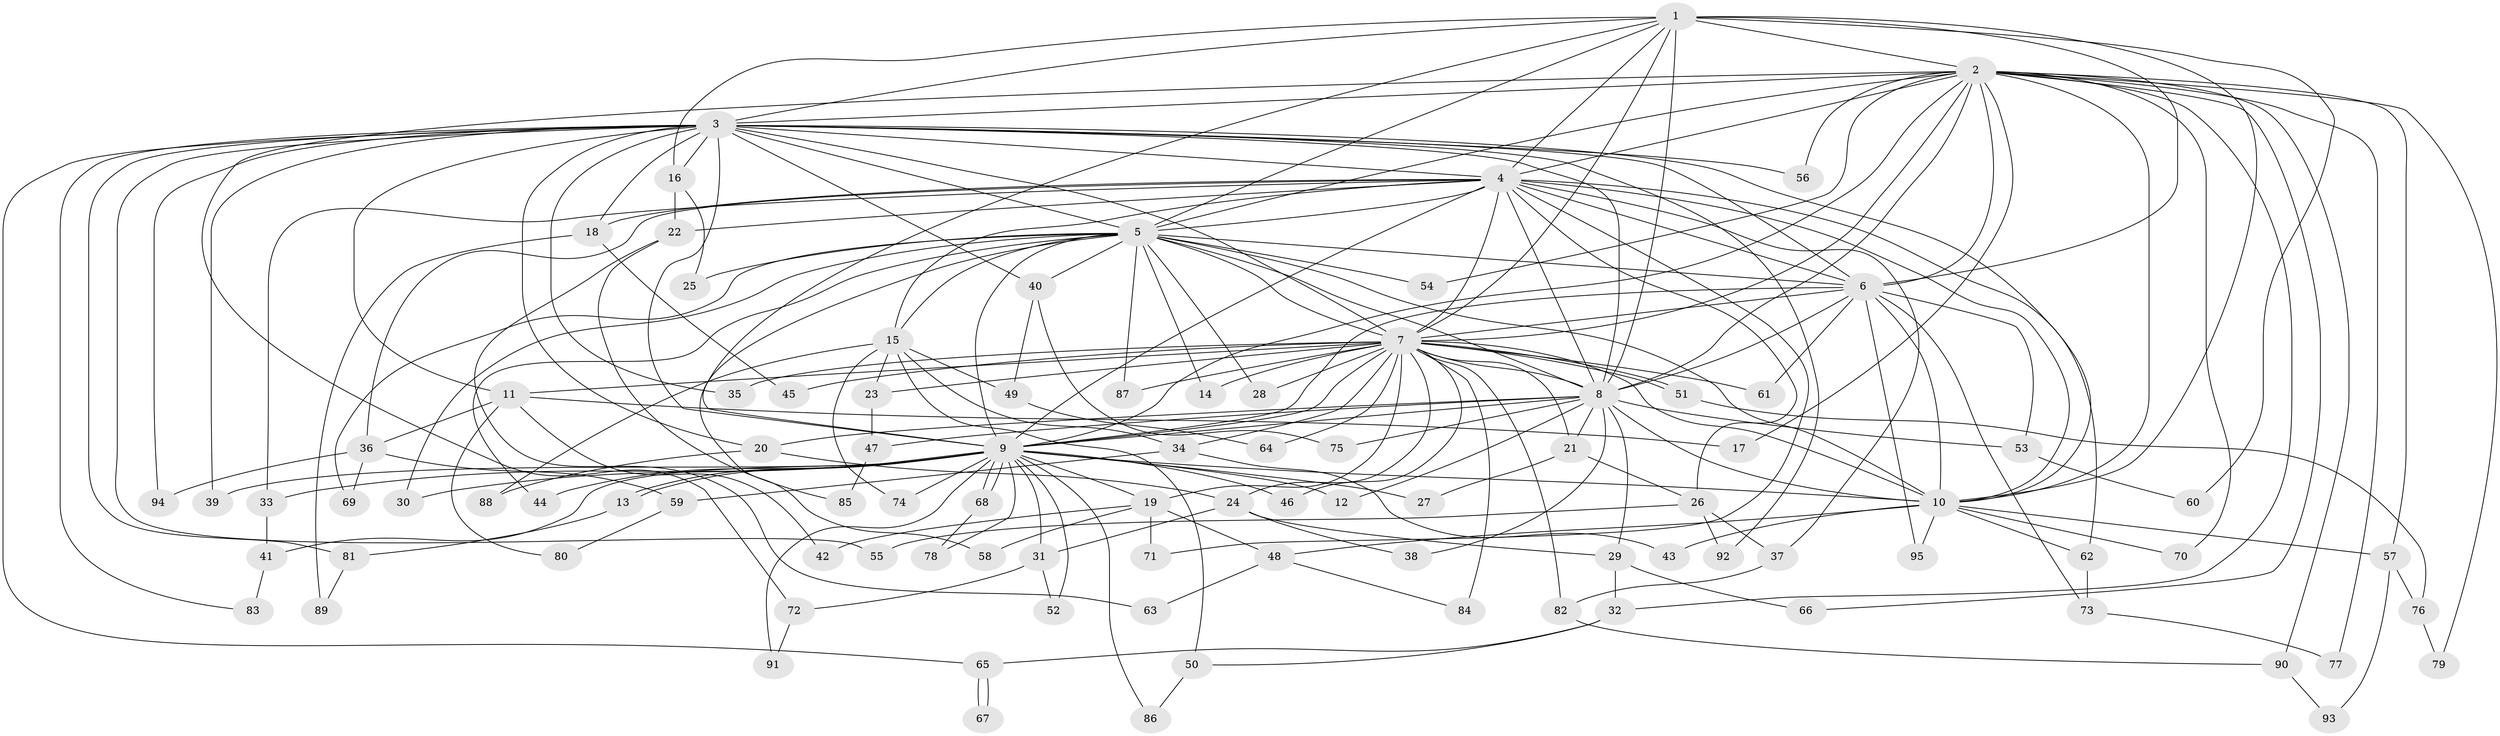 // coarse degree distribution, {8: 0.014492753623188406, 32: 0.014492753623188406, 24: 0.014492753623188406, 19: 0.014492753623188406, 17: 0.014492753623188406, 14: 0.028985507246376812, 25: 0.014492753623188406, 2: 0.4782608695652174, 3: 0.17391304347826086, 9: 0.014492753623188406, 4: 0.15942028985507245, 6: 0.028985507246376812, 7: 0.014492753623188406, 5: 0.014492753623188406}
// Generated by graph-tools (version 1.1) at 2025/23/03/03/25 07:23:39]
// undirected, 95 vertices, 215 edges
graph export_dot {
graph [start="1"]
  node [color=gray90,style=filled];
  1;
  2;
  3;
  4;
  5;
  6;
  7;
  8;
  9;
  10;
  11;
  12;
  13;
  14;
  15;
  16;
  17;
  18;
  19;
  20;
  21;
  22;
  23;
  24;
  25;
  26;
  27;
  28;
  29;
  30;
  31;
  32;
  33;
  34;
  35;
  36;
  37;
  38;
  39;
  40;
  41;
  42;
  43;
  44;
  45;
  46;
  47;
  48;
  49;
  50;
  51;
  52;
  53;
  54;
  55;
  56;
  57;
  58;
  59;
  60;
  61;
  62;
  63;
  64;
  65;
  66;
  67;
  68;
  69;
  70;
  71;
  72;
  73;
  74;
  75;
  76;
  77;
  78;
  79;
  80;
  81;
  82;
  83;
  84;
  85;
  86;
  87;
  88;
  89;
  90;
  91;
  92;
  93;
  94;
  95;
  1 -- 2;
  1 -- 3;
  1 -- 4;
  1 -- 5;
  1 -- 6;
  1 -- 7;
  1 -- 8;
  1 -- 9;
  1 -- 10;
  1 -- 16;
  1 -- 60;
  2 -- 3;
  2 -- 4;
  2 -- 5;
  2 -- 6;
  2 -- 7;
  2 -- 8;
  2 -- 9;
  2 -- 10;
  2 -- 17;
  2 -- 32;
  2 -- 54;
  2 -- 56;
  2 -- 57;
  2 -- 66;
  2 -- 70;
  2 -- 72;
  2 -- 77;
  2 -- 79;
  2 -- 90;
  3 -- 4;
  3 -- 5;
  3 -- 6;
  3 -- 7;
  3 -- 8;
  3 -- 9;
  3 -- 10;
  3 -- 11;
  3 -- 16;
  3 -- 18;
  3 -- 20;
  3 -- 35;
  3 -- 39;
  3 -- 40;
  3 -- 55;
  3 -- 56;
  3 -- 65;
  3 -- 81;
  3 -- 83;
  3 -- 92;
  3 -- 94;
  4 -- 5;
  4 -- 6;
  4 -- 7;
  4 -- 8;
  4 -- 9;
  4 -- 10;
  4 -- 15;
  4 -- 18;
  4 -- 22;
  4 -- 26;
  4 -- 33;
  4 -- 36;
  4 -- 37;
  4 -- 62;
  4 -- 71;
  5 -- 6;
  5 -- 7;
  5 -- 8;
  5 -- 9;
  5 -- 10;
  5 -- 14;
  5 -- 15;
  5 -- 25;
  5 -- 28;
  5 -- 30;
  5 -- 40;
  5 -- 44;
  5 -- 54;
  5 -- 58;
  5 -- 69;
  5 -- 87;
  6 -- 7;
  6 -- 8;
  6 -- 9;
  6 -- 10;
  6 -- 53;
  6 -- 61;
  6 -- 73;
  6 -- 95;
  7 -- 8;
  7 -- 9;
  7 -- 10;
  7 -- 11;
  7 -- 14;
  7 -- 19;
  7 -- 21;
  7 -- 23;
  7 -- 24;
  7 -- 28;
  7 -- 34;
  7 -- 35;
  7 -- 45;
  7 -- 46;
  7 -- 51;
  7 -- 51;
  7 -- 61;
  7 -- 64;
  7 -- 82;
  7 -- 84;
  7 -- 87;
  8 -- 9;
  8 -- 10;
  8 -- 12;
  8 -- 20;
  8 -- 21;
  8 -- 29;
  8 -- 38;
  8 -- 47;
  8 -- 53;
  8 -- 75;
  9 -- 10;
  9 -- 12;
  9 -- 13;
  9 -- 13;
  9 -- 19;
  9 -- 27;
  9 -- 30;
  9 -- 31;
  9 -- 33;
  9 -- 39;
  9 -- 41;
  9 -- 44;
  9 -- 46;
  9 -- 52;
  9 -- 68;
  9 -- 68;
  9 -- 74;
  9 -- 78;
  9 -- 86;
  9 -- 91;
  10 -- 43;
  10 -- 48;
  10 -- 57;
  10 -- 62;
  10 -- 70;
  10 -- 95;
  11 -- 17;
  11 -- 36;
  11 -- 42;
  11 -- 80;
  13 -- 81;
  15 -- 23;
  15 -- 34;
  15 -- 49;
  15 -- 50;
  15 -- 74;
  15 -- 88;
  16 -- 22;
  16 -- 25;
  18 -- 45;
  18 -- 89;
  19 -- 42;
  19 -- 48;
  19 -- 58;
  19 -- 71;
  20 -- 24;
  20 -- 88;
  21 -- 26;
  21 -- 27;
  22 -- 63;
  22 -- 85;
  23 -- 47;
  24 -- 29;
  24 -- 31;
  24 -- 38;
  26 -- 37;
  26 -- 55;
  26 -- 92;
  29 -- 32;
  29 -- 66;
  31 -- 52;
  31 -- 72;
  32 -- 50;
  32 -- 65;
  33 -- 41;
  34 -- 43;
  34 -- 59;
  36 -- 59;
  36 -- 69;
  36 -- 94;
  37 -- 82;
  40 -- 49;
  40 -- 75;
  41 -- 83;
  47 -- 85;
  48 -- 63;
  48 -- 84;
  49 -- 64;
  50 -- 86;
  51 -- 76;
  53 -- 60;
  57 -- 76;
  57 -- 93;
  59 -- 80;
  62 -- 73;
  65 -- 67;
  65 -- 67;
  68 -- 78;
  72 -- 91;
  73 -- 77;
  76 -- 79;
  81 -- 89;
  82 -- 90;
  90 -- 93;
}
